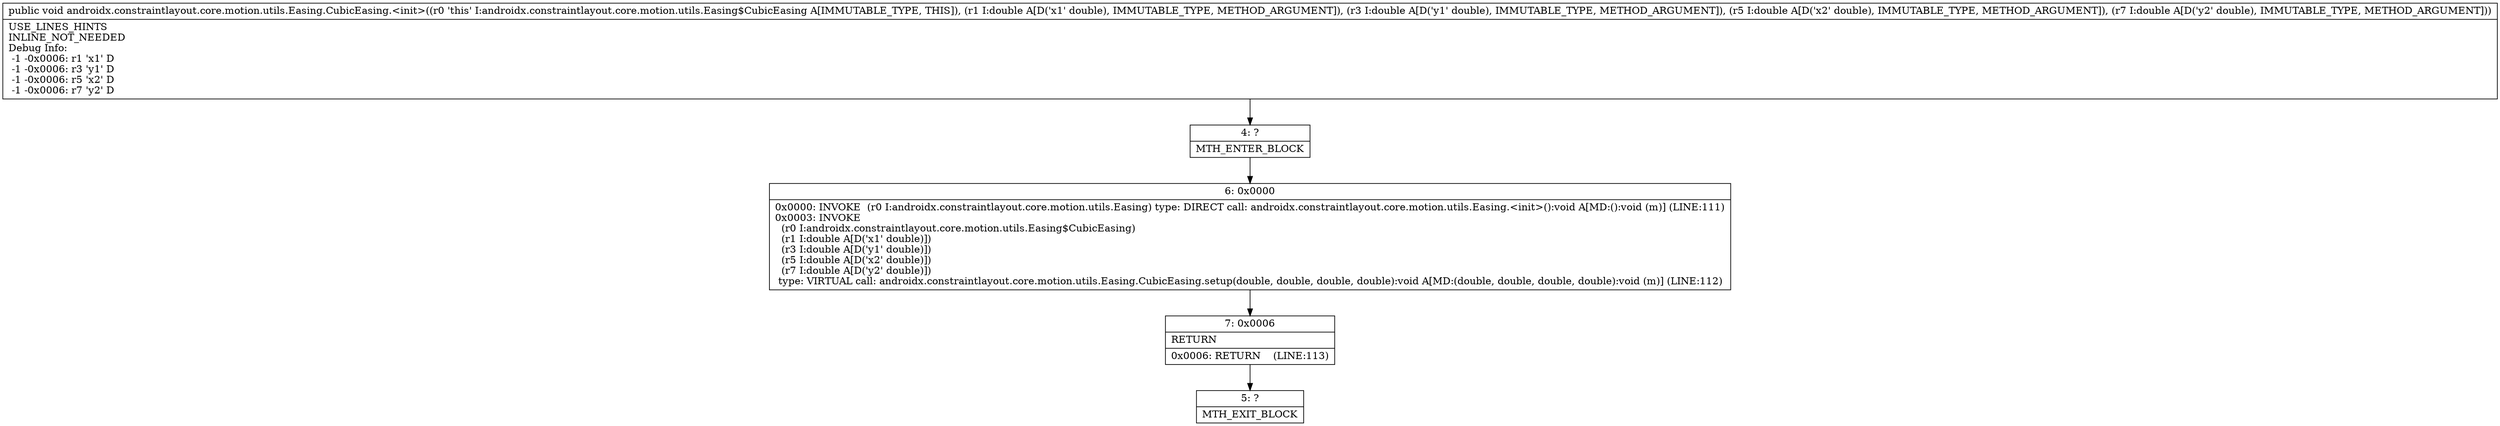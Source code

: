 digraph "CFG forandroidx.constraintlayout.core.motion.utils.Easing.CubicEasing.\<init\>(DDDD)V" {
Node_4 [shape=record,label="{4\:\ ?|MTH_ENTER_BLOCK\l}"];
Node_6 [shape=record,label="{6\:\ 0x0000|0x0000: INVOKE  (r0 I:androidx.constraintlayout.core.motion.utils.Easing) type: DIRECT call: androidx.constraintlayout.core.motion.utils.Easing.\<init\>():void A[MD:():void (m)] (LINE:111)\l0x0003: INVOKE  \l  (r0 I:androidx.constraintlayout.core.motion.utils.Easing$CubicEasing)\l  (r1 I:double A[D('x1' double)])\l  (r3 I:double A[D('y1' double)])\l  (r5 I:double A[D('x2' double)])\l  (r7 I:double A[D('y2' double)])\l type: VIRTUAL call: androidx.constraintlayout.core.motion.utils.Easing.CubicEasing.setup(double, double, double, double):void A[MD:(double, double, double, double):void (m)] (LINE:112)\l}"];
Node_7 [shape=record,label="{7\:\ 0x0006|RETURN\l|0x0006: RETURN    (LINE:113)\l}"];
Node_5 [shape=record,label="{5\:\ ?|MTH_EXIT_BLOCK\l}"];
MethodNode[shape=record,label="{public void androidx.constraintlayout.core.motion.utils.Easing.CubicEasing.\<init\>((r0 'this' I:androidx.constraintlayout.core.motion.utils.Easing$CubicEasing A[IMMUTABLE_TYPE, THIS]), (r1 I:double A[D('x1' double), IMMUTABLE_TYPE, METHOD_ARGUMENT]), (r3 I:double A[D('y1' double), IMMUTABLE_TYPE, METHOD_ARGUMENT]), (r5 I:double A[D('x2' double), IMMUTABLE_TYPE, METHOD_ARGUMENT]), (r7 I:double A[D('y2' double), IMMUTABLE_TYPE, METHOD_ARGUMENT]))  | USE_LINES_HINTS\lINLINE_NOT_NEEDED\lDebug Info:\l  \-1 \-0x0006: r1 'x1' D\l  \-1 \-0x0006: r3 'y1' D\l  \-1 \-0x0006: r5 'x2' D\l  \-1 \-0x0006: r7 'y2' D\l}"];
MethodNode -> Node_4;Node_4 -> Node_6;
Node_6 -> Node_7;
Node_7 -> Node_5;
}

